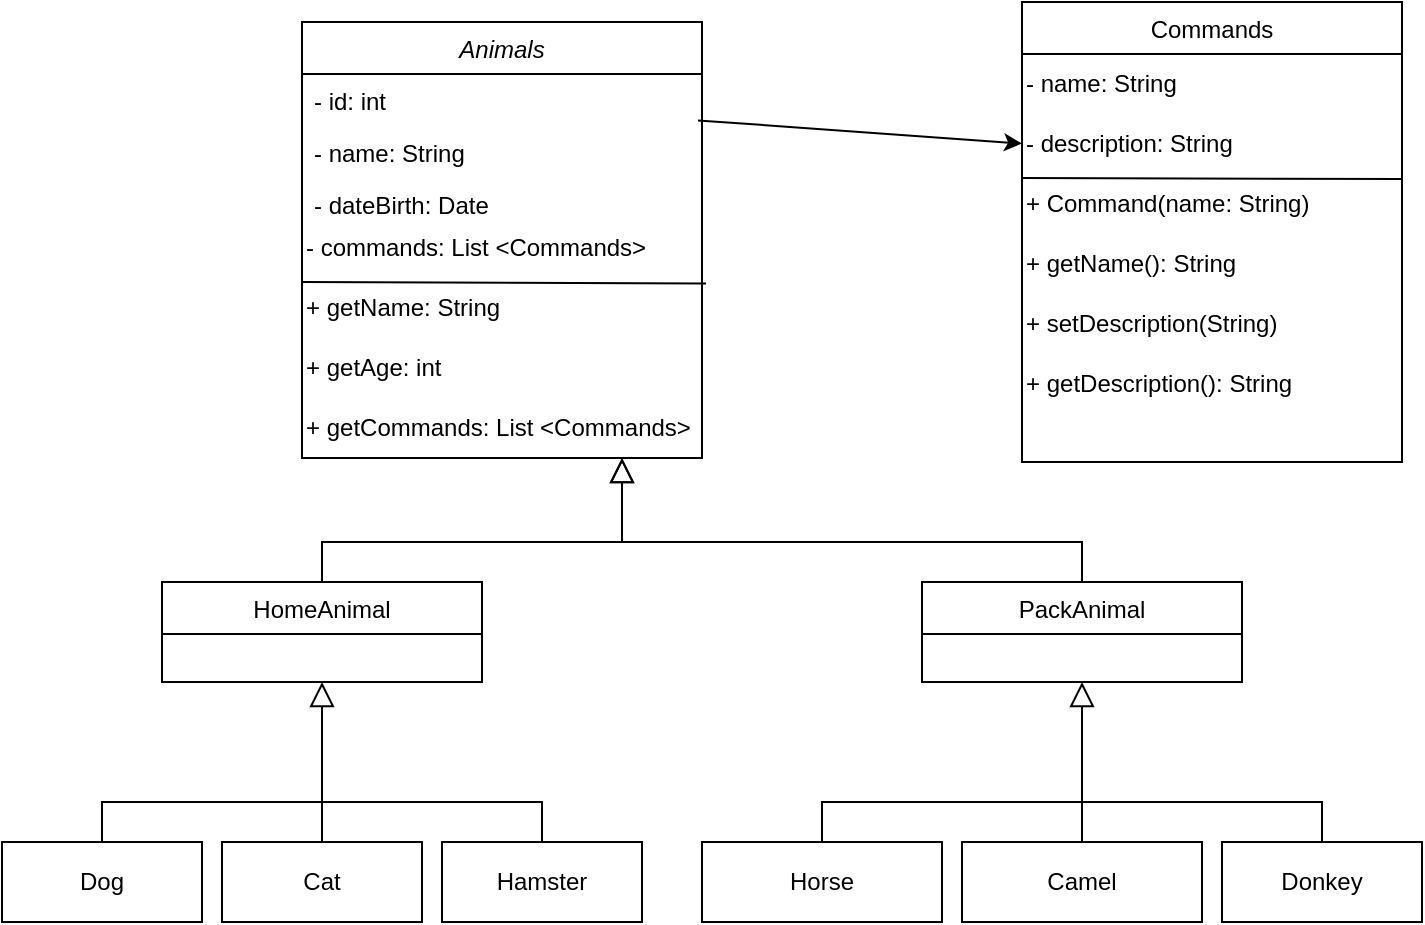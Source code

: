 <mxfile version="21.3.6" type="device">
  <diagram id="C5RBs43oDa-KdzZeNtuy" name="Page-1">
    <mxGraphModel dx="868" dy="514" grid="1" gridSize="10" guides="1" tooltips="1" connect="1" arrows="1" fold="1" page="1" pageScale="1" pageWidth="827" pageHeight="1169" math="0" shadow="0">
      <root>
        <mxCell id="WIyWlLk6GJQsqaUBKTNV-0" />
        <mxCell id="WIyWlLk6GJQsqaUBKTNV-1" parent="WIyWlLk6GJQsqaUBKTNV-0" />
        <mxCell id="zkfFHV4jXpPFQw0GAbJ--0" value="Animals" style="swimlane;fontStyle=2;align=center;verticalAlign=top;childLayout=stackLayout;horizontal=1;startSize=26;horizontalStack=0;resizeParent=1;resizeLast=0;collapsible=1;marginBottom=0;rounded=0;shadow=0;strokeWidth=1;" parent="WIyWlLk6GJQsqaUBKTNV-1" vertex="1">
          <mxGeometry x="220" y="40" width="200" height="218" as="geometry">
            <mxRectangle x="230" y="140" width="160" height="26" as="alternateBounds" />
          </mxGeometry>
        </mxCell>
        <mxCell id="zkfFHV4jXpPFQw0GAbJ--1" value="- id: int" style="text;align=left;verticalAlign=top;spacingLeft=4;spacingRight=4;overflow=hidden;rotatable=0;points=[[0,0.5],[1,0.5]];portConstraint=eastwest;" parent="zkfFHV4jXpPFQw0GAbJ--0" vertex="1">
          <mxGeometry y="26" width="200" height="26" as="geometry" />
        </mxCell>
        <mxCell id="zkfFHV4jXpPFQw0GAbJ--2" value="- name: String&#xa;" style="text;align=left;verticalAlign=top;spacingLeft=4;spacingRight=4;overflow=hidden;rotatable=0;points=[[0,0.5],[1,0.5]];portConstraint=eastwest;rounded=0;shadow=0;html=0;" parent="zkfFHV4jXpPFQw0GAbJ--0" vertex="1">
          <mxGeometry y="52" width="200" height="26" as="geometry" />
        </mxCell>
        <mxCell id="zkfFHV4jXpPFQw0GAbJ--3" value="- dateBirth: Date" style="text;align=left;verticalAlign=top;spacingLeft=4;spacingRight=4;overflow=hidden;rotatable=0;points=[[0,0.5],[1,0.5]];portConstraint=eastwest;rounded=0;shadow=0;html=0;" parent="zkfFHV4jXpPFQw0GAbJ--0" vertex="1">
          <mxGeometry y="78" width="200" height="20" as="geometry" />
        </mxCell>
        <mxCell id="CvYnzzAqr9Kz1Gw9Duq5-33" value="- commands: List &amp;lt;Commands&amp;gt;" style="text;html=1;strokeColor=none;fillColor=none;align=left;verticalAlign=middle;whiteSpace=wrap;rounded=0;fontSize=12;fontFamily=Helvetica;fontColor=default;" vertex="1" parent="zkfFHV4jXpPFQw0GAbJ--0">
          <mxGeometry y="98" width="200" height="30" as="geometry" />
        </mxCell>
        <mxCell id="CvYnzzAqr9Kz1Gw9Duq5-50" value="+ getName: String" style="text;html=1;align=left;verticalAlign=middle;resizable=0;points=[];autosize=1;strokeColor=none;fillColor=none;fontSize=12;fontFamily=Helvetica;fontColor=default;" vertex="1" parent="zkfFHV4jXpPFQw0GAbJ--0">
          <mxGeometry y="128" width="200" height="30" as="geometry" />
        </mxCell>
        <mxCell id="CvYnzzAqr9Kz1Gw9Duq5-51" value="+ getAge: int" style="text;html=1;align=left;verticalAlign=middle;resizable=0;points=[];autosize=1;strokeColor=none;fillColor=none;fontSize=12;fontFamily=Helvetica;fontColor=default;" vertex="1" parent="zkfFHV4jXpPFQw0GAbJ--0">
          <mxGeometry y="158" width="200" height="30" as="geometry" />
        </mxCell>
        <mxCell id="CvYnzzAqr9Kz1Gw9Duq5-52" value="+ getCommands:&amp;nbsp;List &amp;lt;Commands&amp;gt;" style="text;html=1;align=left;verticalAlign=middle;resizable=0;points=[];autosize=1;strokeColor=none;fillColor=none;fontSize=12;fontFamily=Helvetica;fontColor=default;" vertex="1" parent="zkfFHV4jXpPFQw0GAbJ--0">
          <mxGeometry y="188" width="200" height="30" as="geometry" />
        </mxCell>
        <mxCell id="zkfFHV4jXpPFQw0GAbJ--6" value="HomeAnimal" style="swimlane;fontStyle=0;align=center;verticalAlign=top;childLayout=stackLayout;horizontal=1;startSize=26;horizontalStack=0;resizeParent=1;resizeLast=0;collapsible=1;marginBottom=0;rounded=0;shadow=0;strokeWidth=1;" parent="WIyWlLk6GJQsqaUBKTNV-1" vertex="1">
          <mxGeometry x="150" y="320" width="160" height="50" as="geometry">
            <mxRectangle x="130" y="380" width="160" height="26" as="alternateBounds" />
          </mxGeometry>
        </mxCell>
        <mxCell id="zkfFHV4jXpPFQw0GAbJ--12" value="" style="endArrow=block;endSize=10;endFill=0;shadow=0;strokeWidth=1;rounded=0;edgeStyle=elbowEdgeStyle;elbow=vertical;align=center;" parent="WIyWlLk6GJQsqaUBKTNV-1" source="zkfFHV4jXpPFQw0GAbJ--6" target="zkfFHV4jXpPFQw0GAbJ--0" edge="1">
          <mxGeometry width="160" relative="1" as="geometry">
            <mxPoint x="200" y="203" as="sourcePoint" />
            <mxPoint x="200" y="203" as="targetPoint" />
            <Array as="points">
              <mxPoint x="380" y="300" />
            </Array>
          </mxGeometry>
        </mxCell>
        <mxCell id="zkfFHV4jXpPFQw0GAbJ--13" value="PackAnimal" style="swimlane;fontStyle=0;align=center;verticalAlign=top;childLayout=stackLayout;horizontal=1;startSize=26;horizontalStack=0;resizeParent=1;resizeLast=0;collapsible=1;marginBottom=0;rounded=0;shadow=0;strokeWidth=1;" parent="WIyWlLk6GJQsqaUBKTNV-1" vertex="1">
          <mxGeometry x="530" y="320" width="160" height="50" as="geometry">
            <mxRectangle x="340" y="380" width="170" height="26" as="alternateBounds" />
          </mxGeometry>
        </mxCell>
        <mxCell id="zkfFHV4jXpPFQw0GAbJ--16" value="" style="endArrow=block;endSize=10;endFill=0;shadow=0;strokeWidth=1;rounded=0;edgeStyle=elbowEdgeStyle;elbow=vertical;align=center;" parent="WIyWlLk6GJQsqaUBKTNV-1" source="zkfFHV4jXpPFQw0GAbJ--13" target="zkfFHV4jXpPFQw0GAbJ--0" edge="1">
          <mxGeometry width="160" relative="1" as="geometry">
            <mxPoint x="210" y="373" as="sourcePoint" />
            <mxPoint x="310" y="271" as="targetPoint" />
            <Array as="points">
              <mxPoint x="380" y="300" />
              <mxPoint x="380" y="300" />
              <mxPoint x="380" y="310" />
            </Array>
          </mxGeometry>
        </mxCell>
        <mxCell id="zkfFHV4jXpPFQw0GAbJ--17" value="Commands" style="swimlane;fontStyle=0;align=center;verticalAlign=top;childLayout=stackLayout;horizontal=1;startSize=26;horizontalStack=0;resizeParent=1;resizeLast=0;collapsible=1;marginBottom=0;rounded=0;shadow=0;strokeWidth=1;" parent="WIyWlLk6GJQsqaUBKTNV-1" vertex="1">
          <mxGeometry x="580" y="30" width="190" height="230" as="geometry">
            <mxRectangle x="550" y="140" width="160" height="26" as="alternateBounds" />
          </mxGeometry>
        </mxCell>
        <mxCell id="CvYnzzAqr9Kz1Gw9Duq5-36" value="- name: String" style="text;html=1;align=left;verticalAlign=middle;resizable=0;points=[];autosize=1;strokeColor=none;fillColor=none;fontSize=12;fontFamily=Helvetica;fontColor=default;" vertex="1" parent="zkfFHV4jXpPFQw0GAbJ--17">
          <mxGeometry y="26" width="190" height="30" as="geometry" />
        </mxCell>
        <mxCell id="CvYnzzAqr9Kz1Gw9Duq5-37" value="- description: String" style="text;html=1;align=left;verticalAlign=middle;resizable=0;points=[];autosize=1;strokeColor=none;fillColor=none;fontSize=12;fontFamily=Helvetica;fontColor=default;" vertex="1" parent="zkfFHV4jXpPFQw0GAbJ--17">
          <mxGeometry y="56" width="190" height="30" as="geometry" />
        </mxCell>
        <mxCell id="CvYnzzAqr9Kz1Gw9Duq5-44" value="" style="endArrow=none;html=1;rounded=0;fontFamily=Helvetica;fontSize=12;fontColor=default;align=center;entryX=1;entryY=1.083;entryDx=0;entryDy=0;entryPerimeter=0;" edge="1" parent="zkfFHV4jXpPFQw0GAbJ--17" target="CvYnzzAqr9Kz1Gw9Duq5-37">
          <mxGeometry width="50" height="50" relative="1" as="geometry">
            <mxPoint y="88" as="sourcePoint" />
            <mxPoint x="170" y="88" as="targetPoint" />
            <Array as="points" />
          </mxGeometry>
        </mxCell>
        <mxCell id="CvYnzzAqr9Kz1Gw9Duq5-45" value="+ Command(name: String)&amp;nbsp;" style="text;html=1;align=left;verticalAlign=middle;resizable=0;points=[];autosize=1;strokeColor=none;fillColor=none;fontSize=12;fontFamily=Helvetica;fontColor=default;" vertex="1" parent="zkfFHV4jXpPFQw0GAbJ--17">
          <mxGeometry y="86" width="190" height="30" as="geometry" />
        </mxCell>
        <mxCell id="CvYnzzAqr9Kz1Gw9Duq5-60" value="+ getName(): String" style="text;html=1;align=left;verticalAlign=middle;resizable=0;points=[];autosize=1;strokeColor=none;fillColor=none;fontSize=12;fontFamily=Helvetica;fontColor=default;" vertex="1" parent="zkfFHV4jXpPFQw0GAbJ--17">
          <mxGeometry y="116" width="190" height="30" as="geometry" />
        </mxCell>
        <mxCell id="CvYnzzAqr9Kz1Gw9Duq5-65" value="+ setDescription(String)" style="text;html=1;align=left;verticalAlign=middle;resizable=0;points=[];autosize=1;strokeColor=none;fillColor=none;fontSize=12;fontFamily=Helvetica;fontColor=default;" vertex="1" parent="zkfFHV4jXpPFQw0GAbJ--17">
          <mxGeometry y="146" width="190" height="30" as="geometry" />
        </mxCell>
        <mxCell id="CvYnzzAqr9Kz1Gw9Duq5-64" value="+ getDescription(): String" style="text;html=1;align=left;verticalAlign=middle;resizable=0;points=[];autosize=1;strokeColor=none;fillColor=none;fontSize=12;fontFamily=Helvetica;fontColor=default;" vertex="1" parent="zkfFHV4jXpPFQw0GAbJ--17">
          <mxGeometry y="176" width="190" height="30" as="geometry" />
        </mxCell>
        <mxCell id="CvYnzzAqr9Kz1Gw9Duq5-4" value="Dog" style="rounded=0;whiteSpace=wrap;html=1;align=center;" vertex="1" parent="WIyWlLk6GJQsqaUBKTNV-1">
          <mxGeometry x="70" y="450" width="100" height="40" as="geometry" />
        </mxCell>
        <mxCell id="CvYnzzAqr9Kz1Gw9Duq5-5" value="Cat" style="rounded=0;whiteSpace=wrap;html=1;align=center;" vertex="1" parent="WIyWlLk6GJQsqaUBKTNV-1">
          <mxGeometry x="180" y="450" width="100" height="40" as="geometry" />
        </mxCell>
        <mxCell id="CvYnzzAqr9Kz1Gw9Duq5-6" value="Hamster" style="rounded=0;whiteSpace=wrap;html=1;align=center;" vertex="1" parent="WIyWlLk6GJQsqaUBKTNV-1">
          <mxGeometry x="290" y="450" width="100" height="40" as="geometry" />
        </mxCell>
        <mxCell id="CvYnzzAqr9Kz1Gw9Duq5-14" value="Horse" style="rounded=0;whiteSpace=wrap;html=1;strokeColor=default;fontFamily=Helvetica;fontSize=12;fontColor=default;fillColor=default;align=center;" vertex="1" parent="WIyWlLk6GJQsqaUBKTNV-1">
          <mxGeometry x="420" y="450" width="120" height="40" as="geometry" />
        </mxCell>
        <mxCell id="CvYnzzAqr9Kz1Gw9Duq5-15" value="Camel" style="rounded=0;whiteSpace=wrap;html=1;strokeColor=default;fontFamily=Helvetica;fontSize=12;fontColor=default;fillColor=default;align=center;" vertex="1" parent="WIyWlLk6GJQsqaUBKTNV-1">
          <mxGeometry x="550" y="450" width="120" height="40" as="geometry" />
        </mxCell>
        <mxCell id="CvYnzzAqr9Kz1Gw9Duq5-16" value="Donkey" style="rounded=0;whiteSpace=wrap;html=1;strokeColor=default;fontFamily=Helvetica;fontSize=12;fontColor=default;fillColor=default;align=center;" vertex="1" parent="WIyWlLk6GJQsqaUBKTNV-1">
          <mxGeometry x="680" y="450" width="100" height="40" as="geometry" />
        </mxCell>
        <mxCell id="CvYnzzAqr9Kz1Gw9Duq5-22" value="" style="endArrow=block;endSize=10;endFill=0;shadow=0;strokeWidth=1;rounded=0;edgeStyle=elbowEdgeStyle;elbow=vertical;exitX=0.5;exitY=0;exitDx=0;exitDy=0;entryX=0.5;entryY=1;entryDx=0;entryDy=0;align=center;" edge="1" parent="WIyWlLk6GJQsqaUBKTNV-1" source="CvYnzzAqr9Kz1Gw9Duq5-15" target="zkfFHV4jXpPFQw0GAbJ--13">
          <mxGeometry width="160" relative="1" as="geometry">
            <mxPoint x="650" y="436" as="sourcePoint" />
            <mxPoint x="530" y="420" as="targetPoint" />
            <Array as="points">
              <mxPoint x="640" y="430" />
              <mxPoint x="600" y="420" />
              <mxPoint x="530" y="450" />
              <mxPoint x="530" y="460" />
            </Array>
          </mxGeometry>
        </mxCell>
        <mxCell id="CvYnzzAqr9Kz1Gw9Duq5-26" value="" style="endArrow=none;html=1;rounded=0;fontFamily=Helvetica;fontSize=12;fontColor=default;exitX=0.5;exitY=0;exitDx=0;exitDy=0;align=center;" edge="1" parent="WIyWlLk6GJQsqaUBKTNV-1" source="CvYnzzAqr9Kz1Gw9Duq5-14">
          <mxGeometry width="50" height="50" relative="1" as="geometry">
            <mxPoint x="360" y="250" as="sourcePoint" />
            <mxPoint x="640" y="430" as="targetPoint" />
            <Array as="points">
              <mxPoint x="480" y="430" />
              <mxPoint x="530" y="430" />
            </Array>
          </mxGeometry>
        </mxCell>
        <mxCell id="CvYnzzAqr9Kz1Gw9Duq5-27" value="" style="endArrow=none;html=1;rounded=0;fontFamily=Helvetica;fontSize=12;fontColor=default;exitX=0.5;exitY=0;exitDx=0;exitDy=0;align=center;" edge="1" parent="WIyWlLk6GJQsqaUBKTNV-1" source="CvYnzzAqr9Kz1Gw9Duq5-16">
          <mxGeometry width="50" height="50" relative="1" as="geometry">
            <mxPoint x="360" y="250" as="sourcePoint" />
            <mxPoint x="640" y="430" as="targetPoint" />
            <Array as="points">
              <mxPoint x="730" y="430" />
            </Array>
          </mxGeometry>
        </mxCell>
        <mxCell id="CvYnzzAqr9Kz1Gw9Duq5-28" value="" style="endArrow=block;endSize=10;endFill=0;shadow=0;strokeWidth=1;rounded=0;edgeStyle=elbowEdgeStyle;elbow=vertical;exitX=0.5;exitY=0;exitDx=0;exitDy=0;entryX=0.5;entryY=1;entryDx=0;entryDy=0;align=center;" edge="1" parent="WIyWlLk6GJQsqaUBKTNV-1" source="CvYnzzAqr9Kz1Gw9Duq5-5" target="zkfFHV4jXpPFQw0GAbJ--6">
          <mxGeometry width="160" relative="1" as="geometry">
            <mxPoint x="199.5" y="440" as="sourcePoint" />
            <mxPoint x="220" y="380" as="targetPoint" />
            <Array as="points">
              <mxPoint x="199.5" y="420" />
              <mxPoint x="159.5" y="410" />
              <mxPoint x="89.5" y="440" />
              <mxPoint x="89.5" y="450" />
            </Array>
          </mxGeometry>
        </mxCell>
        <mxCell id="CvYnzzAqr9Kz1Gw9Duq5-29" value="" style="endArrow=none;html=1;rounded=0;fontFamily=Helvetica;fontSize=12;fontColor=default;entryX=0.5;entryY=0;entryDx=0;entryDy=0;align=center;" edge="1" parent="WIyWlLk6GJQsqaUBKTNV-1" target="CvYnzzAqr9Kz1Gw9Duq5-6">
          <mxGeometry width="50" height="50" relative="1" as="geometry">
            <mxPoint x="200" y="430" as="sourcePoint" />
            <mxPoint x="490" y="300" as="targetPoint" />
            <Array as="points">
              <mxPoint x="340" y="430" />
            </Array>
          </mxGeometry>
        </mxCell>
        <mxCell id="CvYnzzAqr9Kz1Gw9Duq5-30" value="" style="endArrow=none;html=1;rounded=0;fontFamily=Helvetica;fontSize=12;fontColor=default;exitX=0.5;exitY=0;exitDx=0;exitDy=0;align=center;" edge="1" parent="WIyWlLk6GJQsqaUBKTNV-1" source="CvYnzzAqr9Kz1Gw9Duq5-4">
          <mxGeometry width="50" height="50" relative="1" as="geometry">
            <mxPoint x="440" y="350" as="sourcePoint" />
            <mxPoint x="200" y="430" as="targetPoint" />
            <Array as="points">
              <mxPoint x="120" y="430" />
            </Array>
          </mxGeometry>
        </mxCell>
        <mxCell id="CvYnzzAqr9Kz1Gw9Duq5-49" value="" style="endArrow=none;html=1;rounded=0;fontFamily=Helvetica;fontSize=12;fontColor=default;align=center;entryX=1.01;entryY=0.093;entryDx=0;entryDy=0;entryPerimeter=0;" edge="1" parent="WIyWlLk6GJQsqaUBKTNV-1" target="CvYnzzAqr9Kz1Gw9Duq5-50">
          <mxGeometry width="50" height="50" relative="1" as="geometry">
            <mxPoint x="220" y="170" as="sourcePoint" />
            <mxPoint x="400" y="170" as="targetPoint" />
          </mxGeometry>
        </mxCell>
        <mxCell id="CvYnzzAqr9Kz1Gw9Duq5-63" value="" style="endArrow=classic;html=1;rounded=0;fontFamily=Helvetica;fontSize=12;fontColor=default;entryX=0;entryY=0.493;entryDx=0;entryDy=0;entryPerimeter=0;exitX=0.99;exitY=0.892;exitDx=0;exitDy=0;exitPerimeter=0;" edge="1" parent="WIyWlLk6GJQsqaUBKTNV-1" source="zkfFHV4jXpPFQw0GAbJ--1" target="CvYnzzAqr9Kz1Gw9Duq5-37">
          <mxGeometry width="50" height="50" relative="1" as="geometry">
            <mxPoint x="440" y="350" as="sourcePoint" />
            <mxPoint x="490" y="300" as="targetPoint" />
          </mxGeometry>
        </mxCell>
      </root>
    </mxGraphModel>
  </diagram>
</mxfile>
